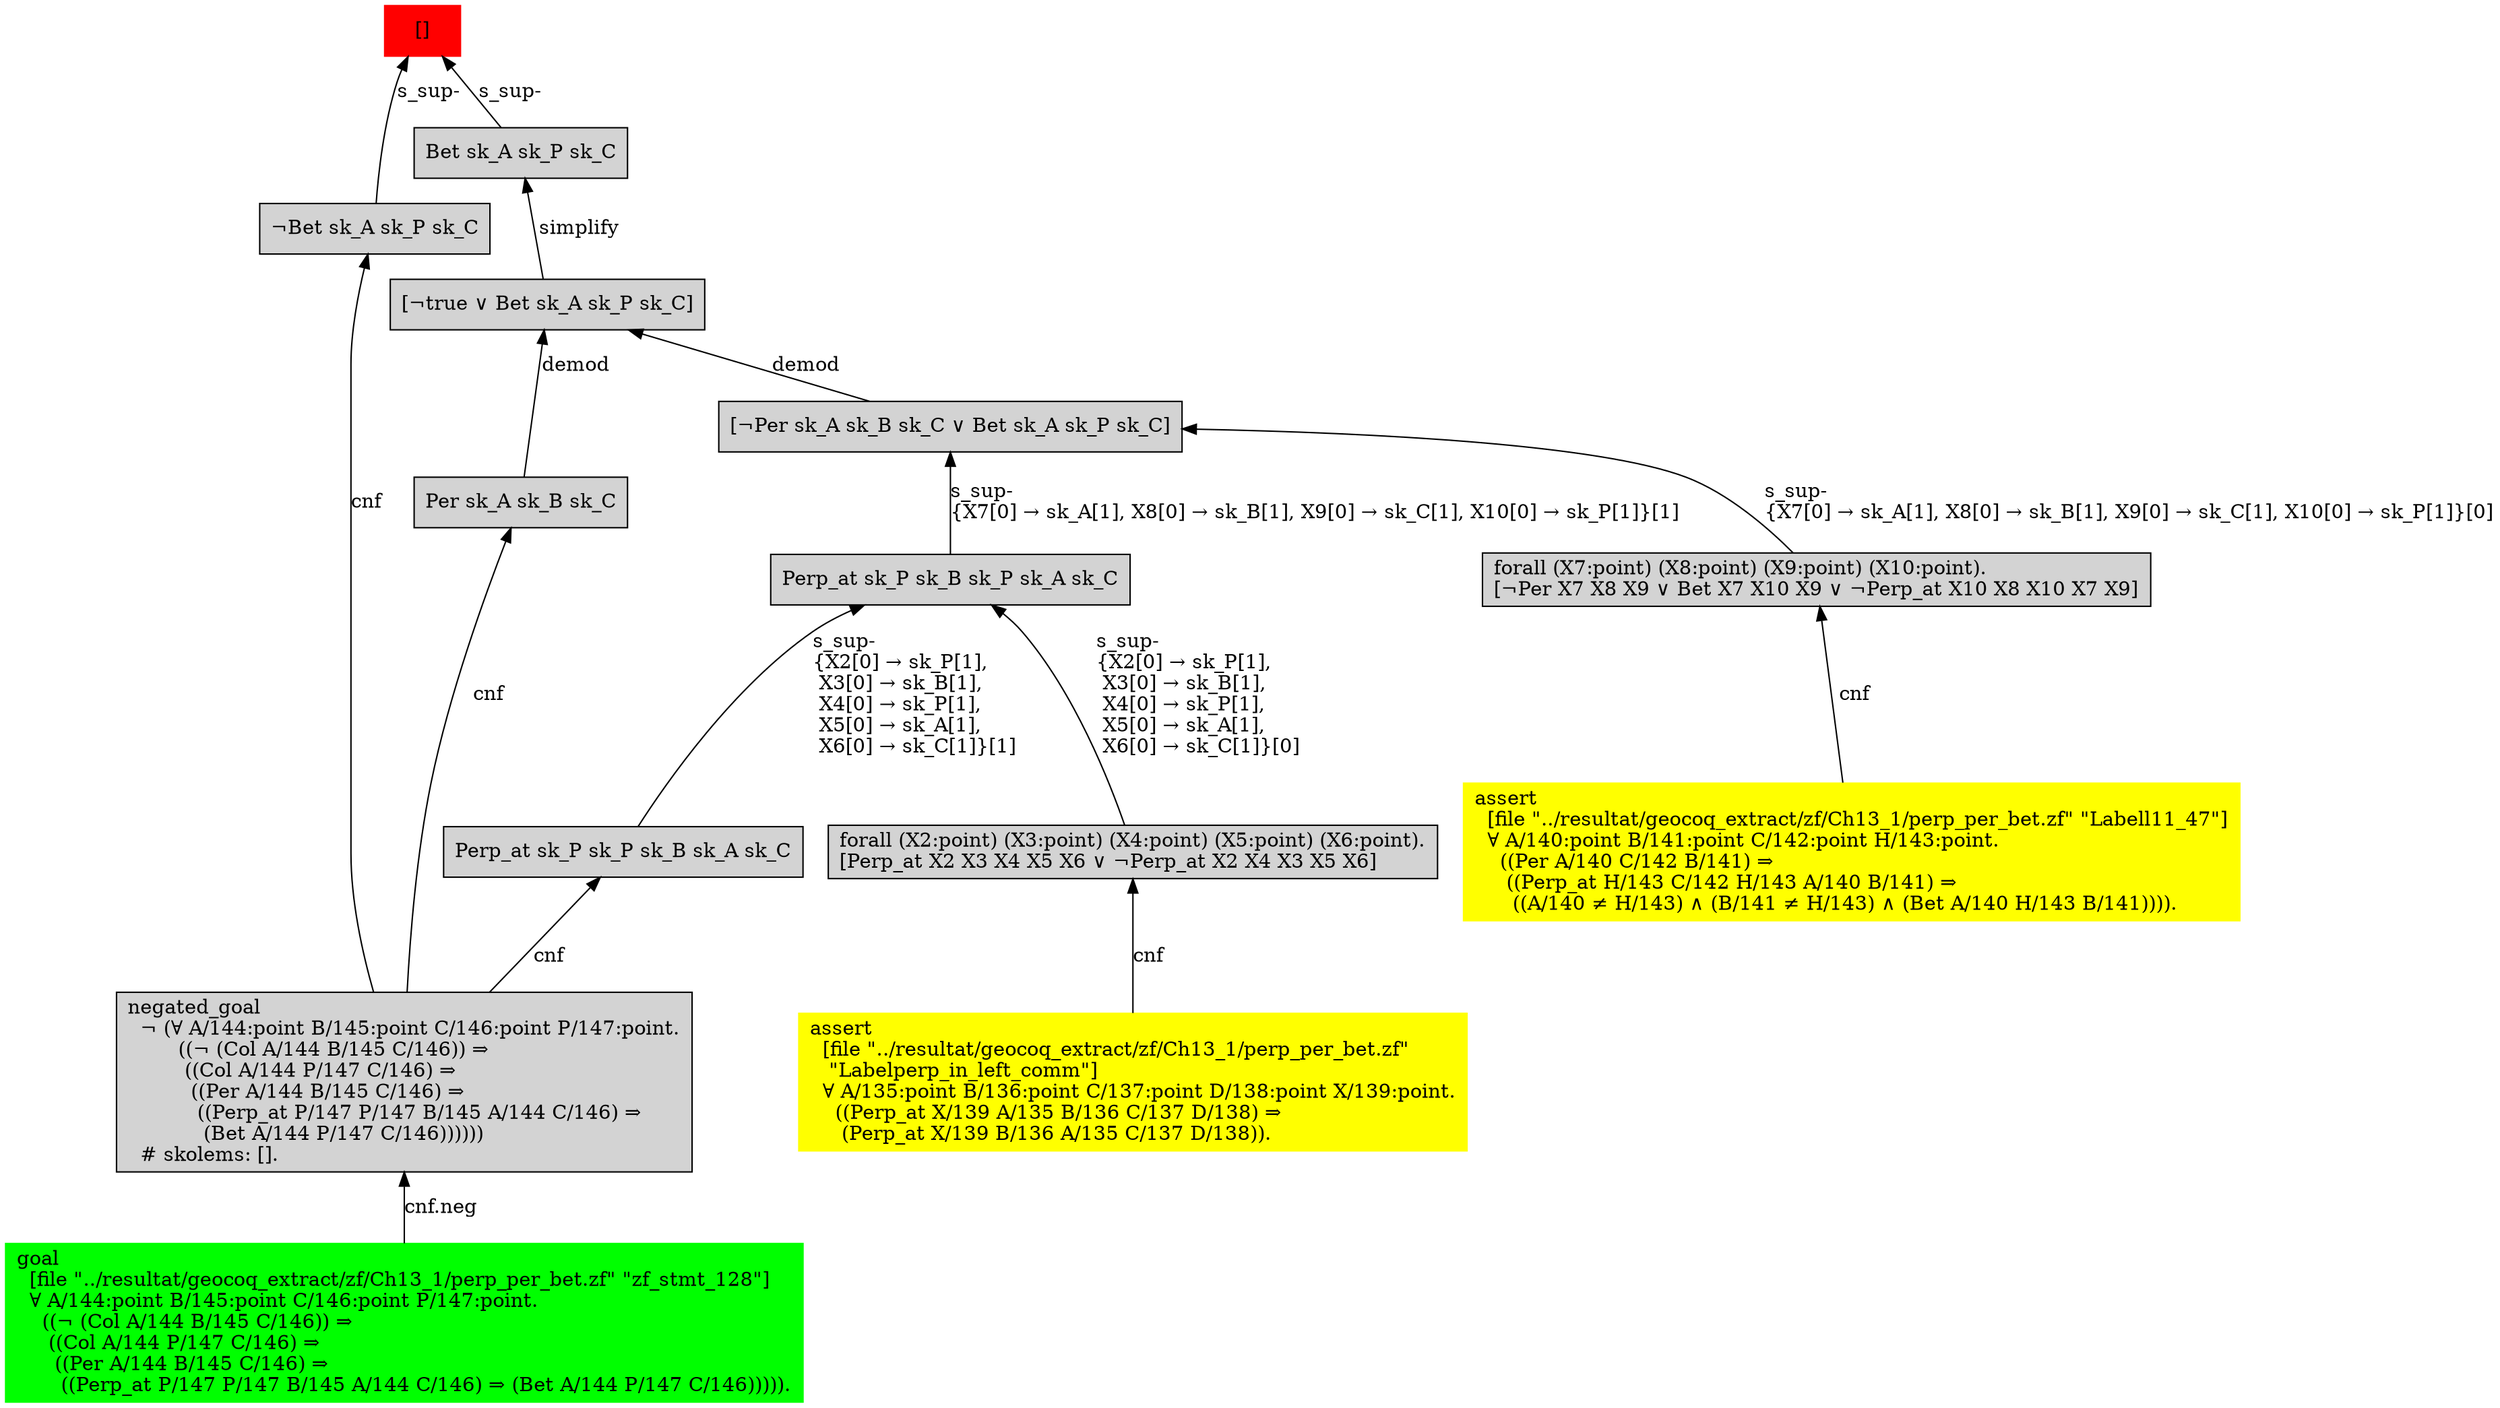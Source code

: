 digraph "unsat_graph" {
  vertex_0 [color=red, label="[]", shape=box, style=filled];
  vertex_0 -> vertex_1 [label="s_sup-\l", dir="back"];
  vertex_1 [shape=box, label="¬Bet sk_A sk_P sk_C\l", style=filled];
  vertex_1 -> vertex_2 [label="cnf", dir="back"];
  vertex_2 [shape=box, label="negated_goal\l  ¬ (∀ A/144:point B/145:point C/146:point P/147:point.\l        ((¬ (Col A/144 B/145 C/146)) ⇒\l         ((Col A/144 P/147 C/146) ⇒\l          ((Per A/144 B/145 C/146) ⇒\l           ((Perp_at P/147 P/147 B/145 A/144 C/146) ⇒\l            (Bet A/144 P/147 C/146))))))\l  # skolems: [].\l", style=filled];
  vertex_2 -> vertex_3 [label="cnf.neg", dir="back"];
  vertex_3 [color=green, shape=box, label="goal\l  [file \"../resultat/geocoq_extract/zf/Ch13_1/perp_per_bet.zf\" \"zf_stmt_128\"]\l  ∀ A/144:point B/145:point C/146:point P/147:point.\l    ((¬ (Col A/144 B/145 C/146)) ⇒\l     ((Col A/144 P/147 C/146) ⇒\l      ((Per A/144 B/145 C/146) ⇒\l       ((Perp_at P/147 P/147 B/145 A/144 C/146) ⇒ (Bet A/144 P/147 C/146))))).\l", style=filled];
  vertex_0 -> vertex_4 [label="s_sup-\l", dir="back"];
  vertex_4 [shape=box, label="Bet sk_A sk_P sk_C\l", style=filled];
  vertex_4 -> vertex_5 [label="simplify", dir="back"];
  vertex_5 [shape=box, label="[¬true ∨ Bet sk_A sk_P sk_C]\l", style=filled];
  vertex_5 -> vertex_6 [label="demod", dir="back"];
  vertex_6 [shape=box, label="Per sk_A sk_B sk_C\l", style=filled];
  vertex_6 -> vertex_2 [label="cnf", dir="back"];
  vertex_5 -> vertex_7 [label="demod", dir="back"];
  vertex_7 [shape=box, label="[¬Per sk_A sk_B sk_C ∨ Bet sk_A sk_P sk_C]\l", style=filled];
  vertex_7 -> vertex_8 [label="s_sup-\l\{X7[0] → sk_A[1], X8[0] → sk_B[1], X9[0] → sk_C[1], X10[0] → sk_P[1]\}[0]\l", dir="back"];
  vertex_8 [shape=box, label="forall (X7:point) (X8:point) (X9:point) (X10:point).\l[¬Per X7 X8 X9 ∨ Bet X7 X10 X9 ∨ ¬Perp_at X10 X8 X10 X7 X9]\l", style=filled];
  vertex_8 -> vertex_9 [label="cnf", dir="back"];
  vertex_9 [color=yellow, shape=box, label="assert\l  [file \"../resultat/geocoq_extract/zf/Ch13_1/perp_per_bet.zf\" \"Labell11_47\"]\l  ∀ A/140:point B/141:point C/142:point H/143:point.\l    ((Per A/140 C/142 B/141) ⇒\l     ((Perp_at H/143 C/142 H/143 A/140 B/141) ⇒\l      ((A/140 ≠ H/143) ∧ (B/141 ≠ H/143) ∧ (Bet A/140 H/143 B/141)))).\l", style=filled];
  vertex_7 -> vertex_10 [label="s_sup-\l\{X7[0] → sk_A[1], X8[0] → sk_B[1], X9[0] → sk_C[1], X10[0] → sk_P[1]\}[1]\l", dir="back"];
  vertex_10 [shape=box, label="Perp_at sk_P sk_B sk_P sk_A sk_C\l", style=filled];
  vertex_10 -> vertex_11 [label="s_sup-\l\{X2[0] → sk_P[1], \l X3[0] → sk_B[1], \l X4[0] → sk_P[1], \l X5[0] → sk_A[1], \l X6[0] → sk_C[1]\}[0]\l", dir="back"];
  vertex_11 [shape=box, label="forall (X2:point) (X3:point) (X4:point) (X5:point) (X6:point).\l[Perp_at X2 X3 X4 X5 X6 ∨ ¬Perp_at X2 X4 X3 X5 X6]\l", style=filled];
  vertex_11 -> vertex_12 [label="cnf", dir="back"];
  vertex_12 [color=yellow, shape=box, label="assert\l  [file \"../resultat/geocoq_extract/zf/Ch13_1/perp_per_bet.zf\" \l   \"Labelperp_in_left_comm\"]\l  ∀ A/135:point B/136:point C/137:point D/138:point X/139:point.\l    ((Perp_at X/139 A/135 B/136 C/137 D/138) ⇒\l     (Perp_at X/139 B/136 A/135 C/137 D/138)).\l", style=filled];
  vertex_10 -> vertex_13 [label="s_sup-\l\{X2[0] → sk_P[1], \l X3[0] → sk_B[1], \l X4[0] → sk_P[1], \l X5[0] → sk_A[1], \l X6[0] → sk_C[1]\}[1]\l", dir="back"];
  vertex_13 [shape=box, label="Perp_at sk_P sk_P sk_B sk_A sk_C\l", style=filled];
  vertex_13 -> vertex_2 [label="cnf", dir="back"];
  }


